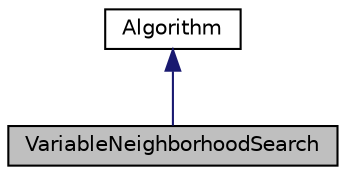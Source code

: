 digraph "VariableNeighborhoodSearch"
{
 // LATEX_PDF_SIZE
  edge [fontname="Helvetica",fontsize="10",labelfontname="Helvetica",labelfontsize="10"];
  node [fontname="Helvetica",fontsize="10",shape=record];
  Node1 [label="VariableNeighborhoodSearch",height=0.2,width=0.4,color="black", fillcolor="grey75", style="filled", fontcolor="black",tooltip="Esta clase representa el algoritmo multiarranque."];
  Node2 -> Node1 [dir="back",color="midnightblue",fontsize="10",style="solid",fontname="Helvetica"];
  Node2 [label="Algorithm",height=0.2,width=0.4,color="black", fillcolor="white", style="filled",URL="$class_algorithm.html",tooltip="Representa una clase que va a permitir aplicar el patrón estrategia."];
}
